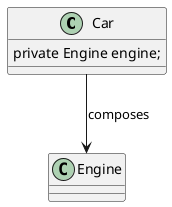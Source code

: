 @startuml
    class Car {
        private Engine engine;
    }

    class Engine { }

    Car --> Engine: composes
@enduml